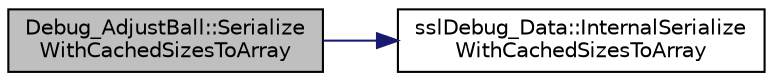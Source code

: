 digraph "Debug_AdjustBall::SerializeWithCachedSizesToArray"
{
 // INTERACTIVE_SVG=YES
  edge [fontname="Helvetica",fontsize="10",labelfontname="Helvetica",labelfontsize="10"];
  node [fontname="Helvetica",fontsize="10",shape=record];
  rankdir="LR";
  Node1 [label="Debug_AdjustBall::Serialize\lWithCachedSizesToArray",height=0.2,width=0.4,color="black", fillcolor="grey75", style="filled", fontcolor="black"];
  Node1 -> Node2 [color="midnightblue",fontsize="10",style="solid",fontname="Helvetica"];
  Node2 [label="sslDebug_Data::InternalSerialize\lWithCachedSizesToArray",height=0.2,width=0.4,color="black", fillcolor="white", style="filled",URL="$d4/d17/classssl_debug___data.html#a78d875bfc4cb3f47b6f81d236e68041d"];
}
